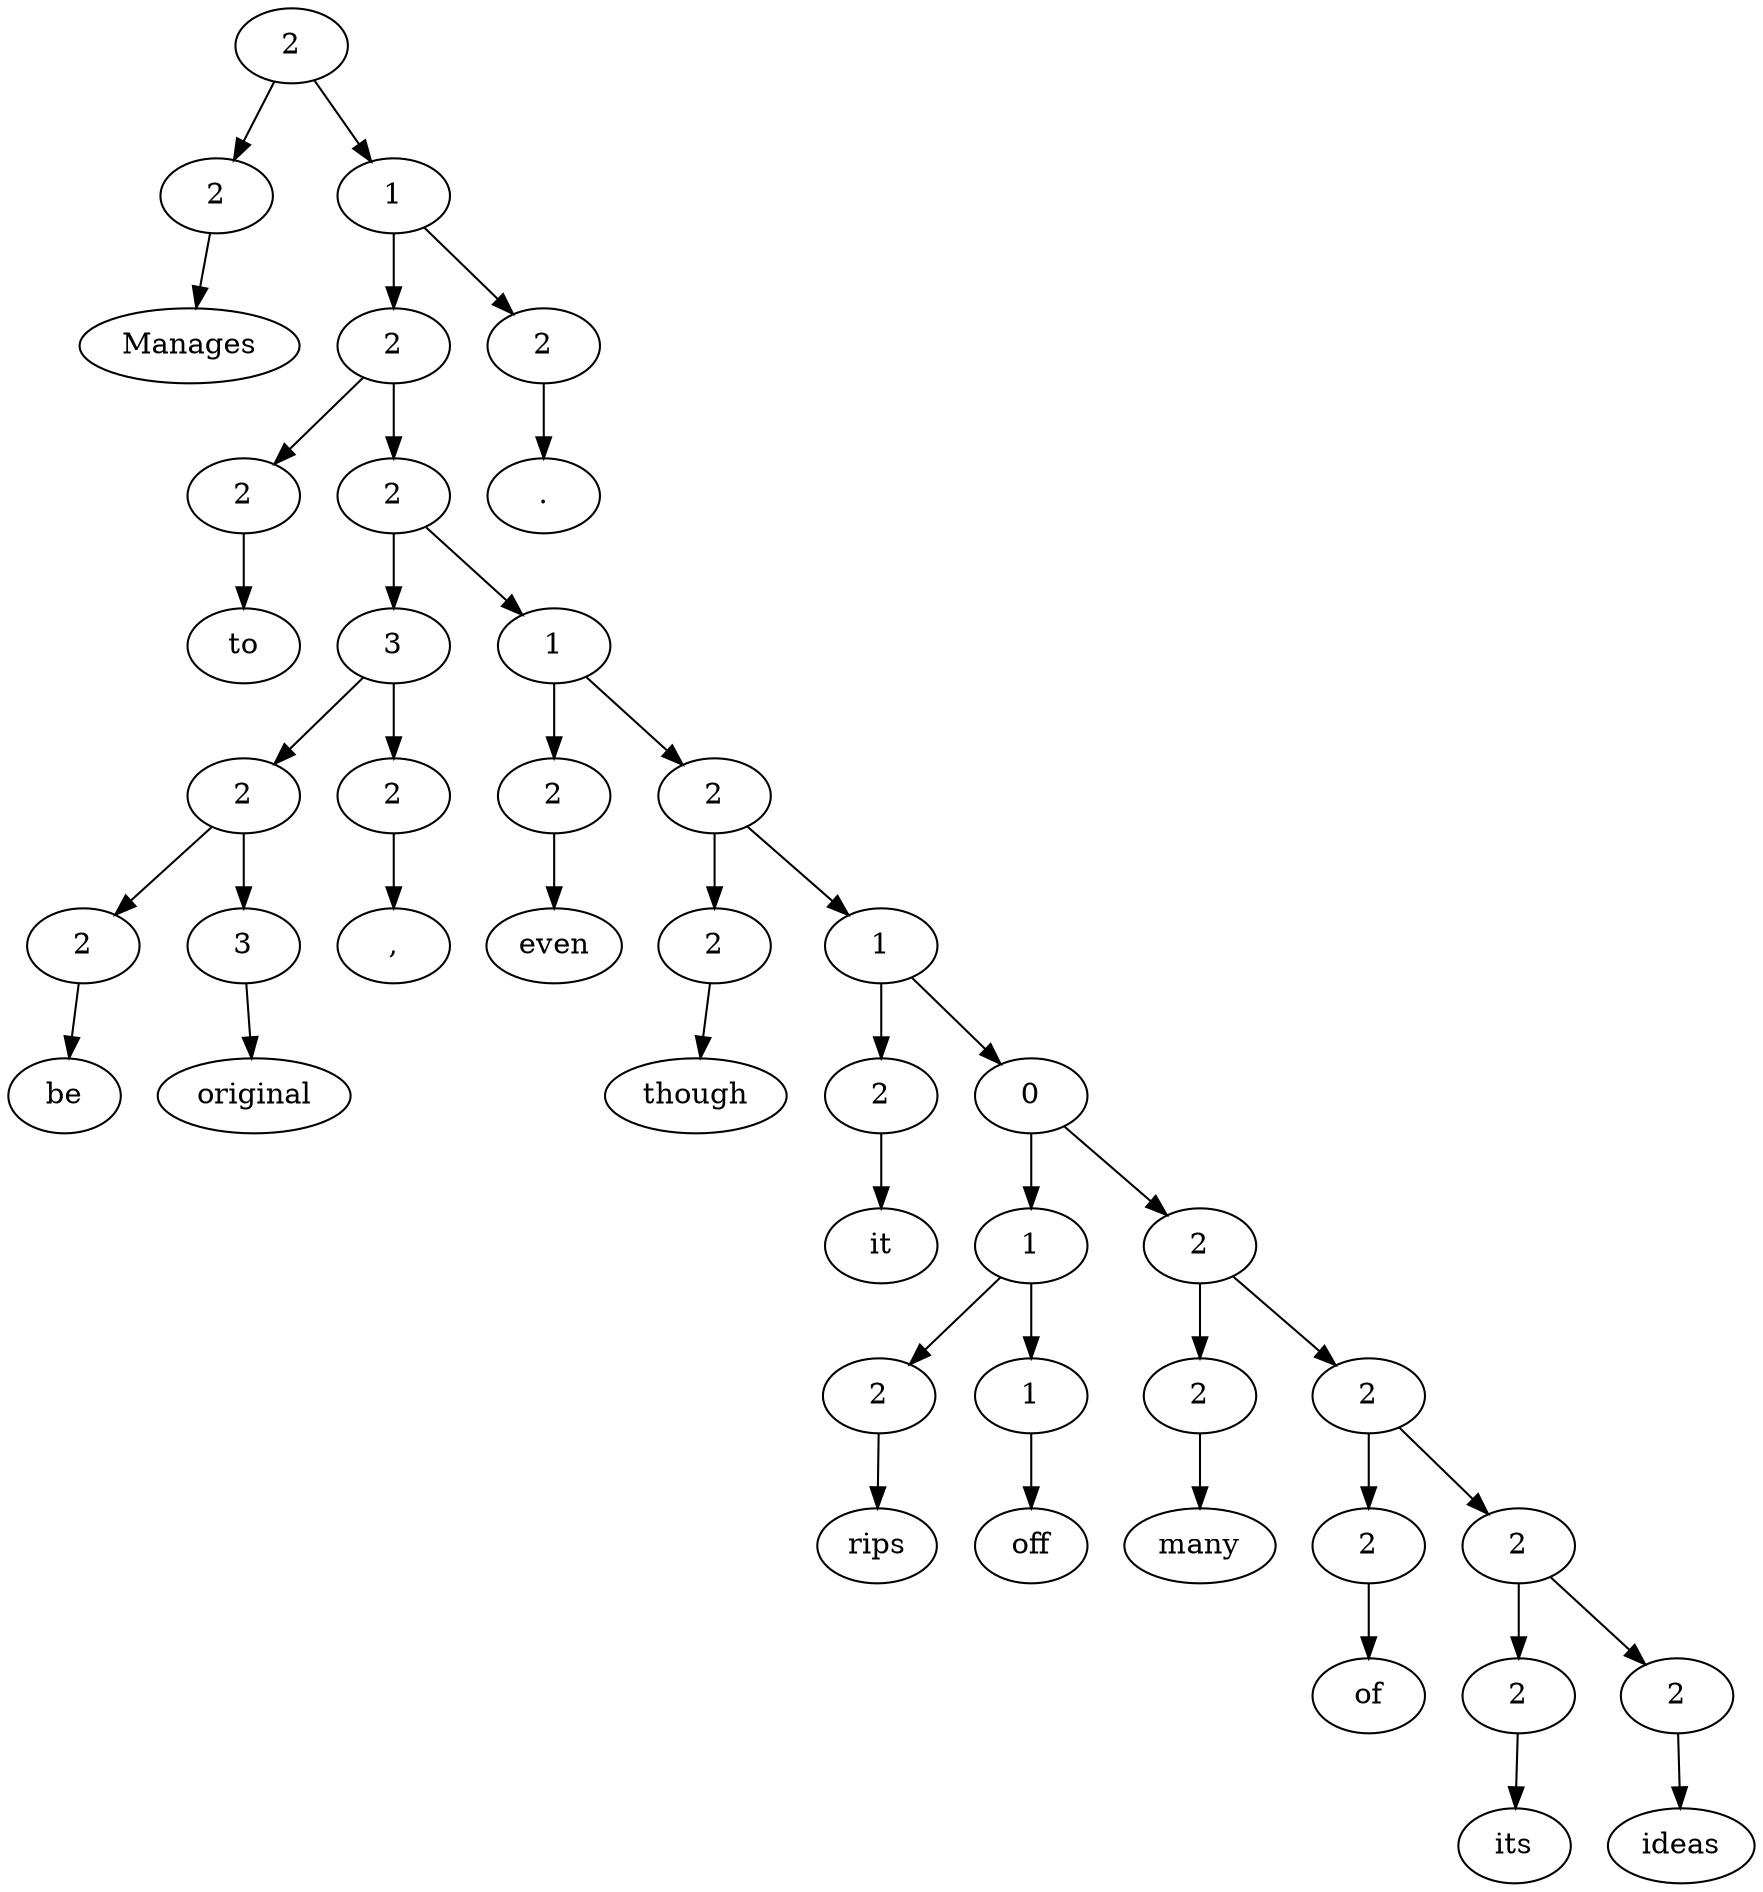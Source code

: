 digraph G{Node0 [label="2"]
Node0 -> Node1
Node0 -> Node3
Node1 [label="2"]
Node1 -> Node2
Node3 [label="1"]
Node3 -> Node4
Node3 -> Node42
Node2 [label="Manages"]
Node4 [label="2"]
Node4 -> Node5
Node4 -> Node7
Node42 [label="2"]
Node42 -> Node43
Node5 [label="2"]
Node5 -> Node6
Node7 [label="2"]
Node7 -> Node8
Node7 -> Node16
Node43 [label="."]
Node6 [label="to"]
Node8 [label="3"]
Node8 -> Node9
Node8 -> Node14
Node16 [label="1"]
Node16 -> Node17
Node16 -> Node19
Node9 [label="2"]
Node9 -> Node10
Node9 -> Node12
Node14 [label="2"]
Node14 -> Node15
Node17 [label="2"]
Node17 -> Node18
Node19 [label="2"]
Node19 -> Node20
Node19 -> Node22
Node10 [label="2"]
Node10 -> Node11
Node12 [label="3"]
Node12 -> Node13
Node15 [label=","]
Node18 [label="even"]
Node20 [label="2"]
Node20 -> Node21
Node22 [label="1"]
Node22 -> Node23
Node22 -> Node25
Node11 [label="be"]
Node13 [label="original"]
Node21 [label="though"]
Node23 [label="2"]
Node23 -> Node24
Node25 [label="0"]
Node25 -> Node26
Node25 -> Node31
Node24 [label="it"]
Node26 [label="1"]
Node26 -> Node27
Node26 -> Node29
Node31 [label="2"]
Node31 -> Node32
Node31 -> Node34
Node27 [label="2"]
Node27 -> Node28
Node29 [label="1"]
Node29 -> Node30
Node32 [label="2"]
Node32 -> Node33
Node34 [label="2"]
Node34 -> Node35
Node34 -> Node37
Node28 [label="rips"]
Node30 [label="off"]
Node33 [label="many"]
Node35 [label="2"]
Node35 -> Node36
Node37 [label="2"]
Node37 -> Node38
Node37 -> Node40
Node36 [label="of"]
Node38 [label="2"]
Node38 -> Node39
Node40 [label="2"]
Node40 -> Node41
Node39 [label="its"]
Node41 [label="ideas"]
}